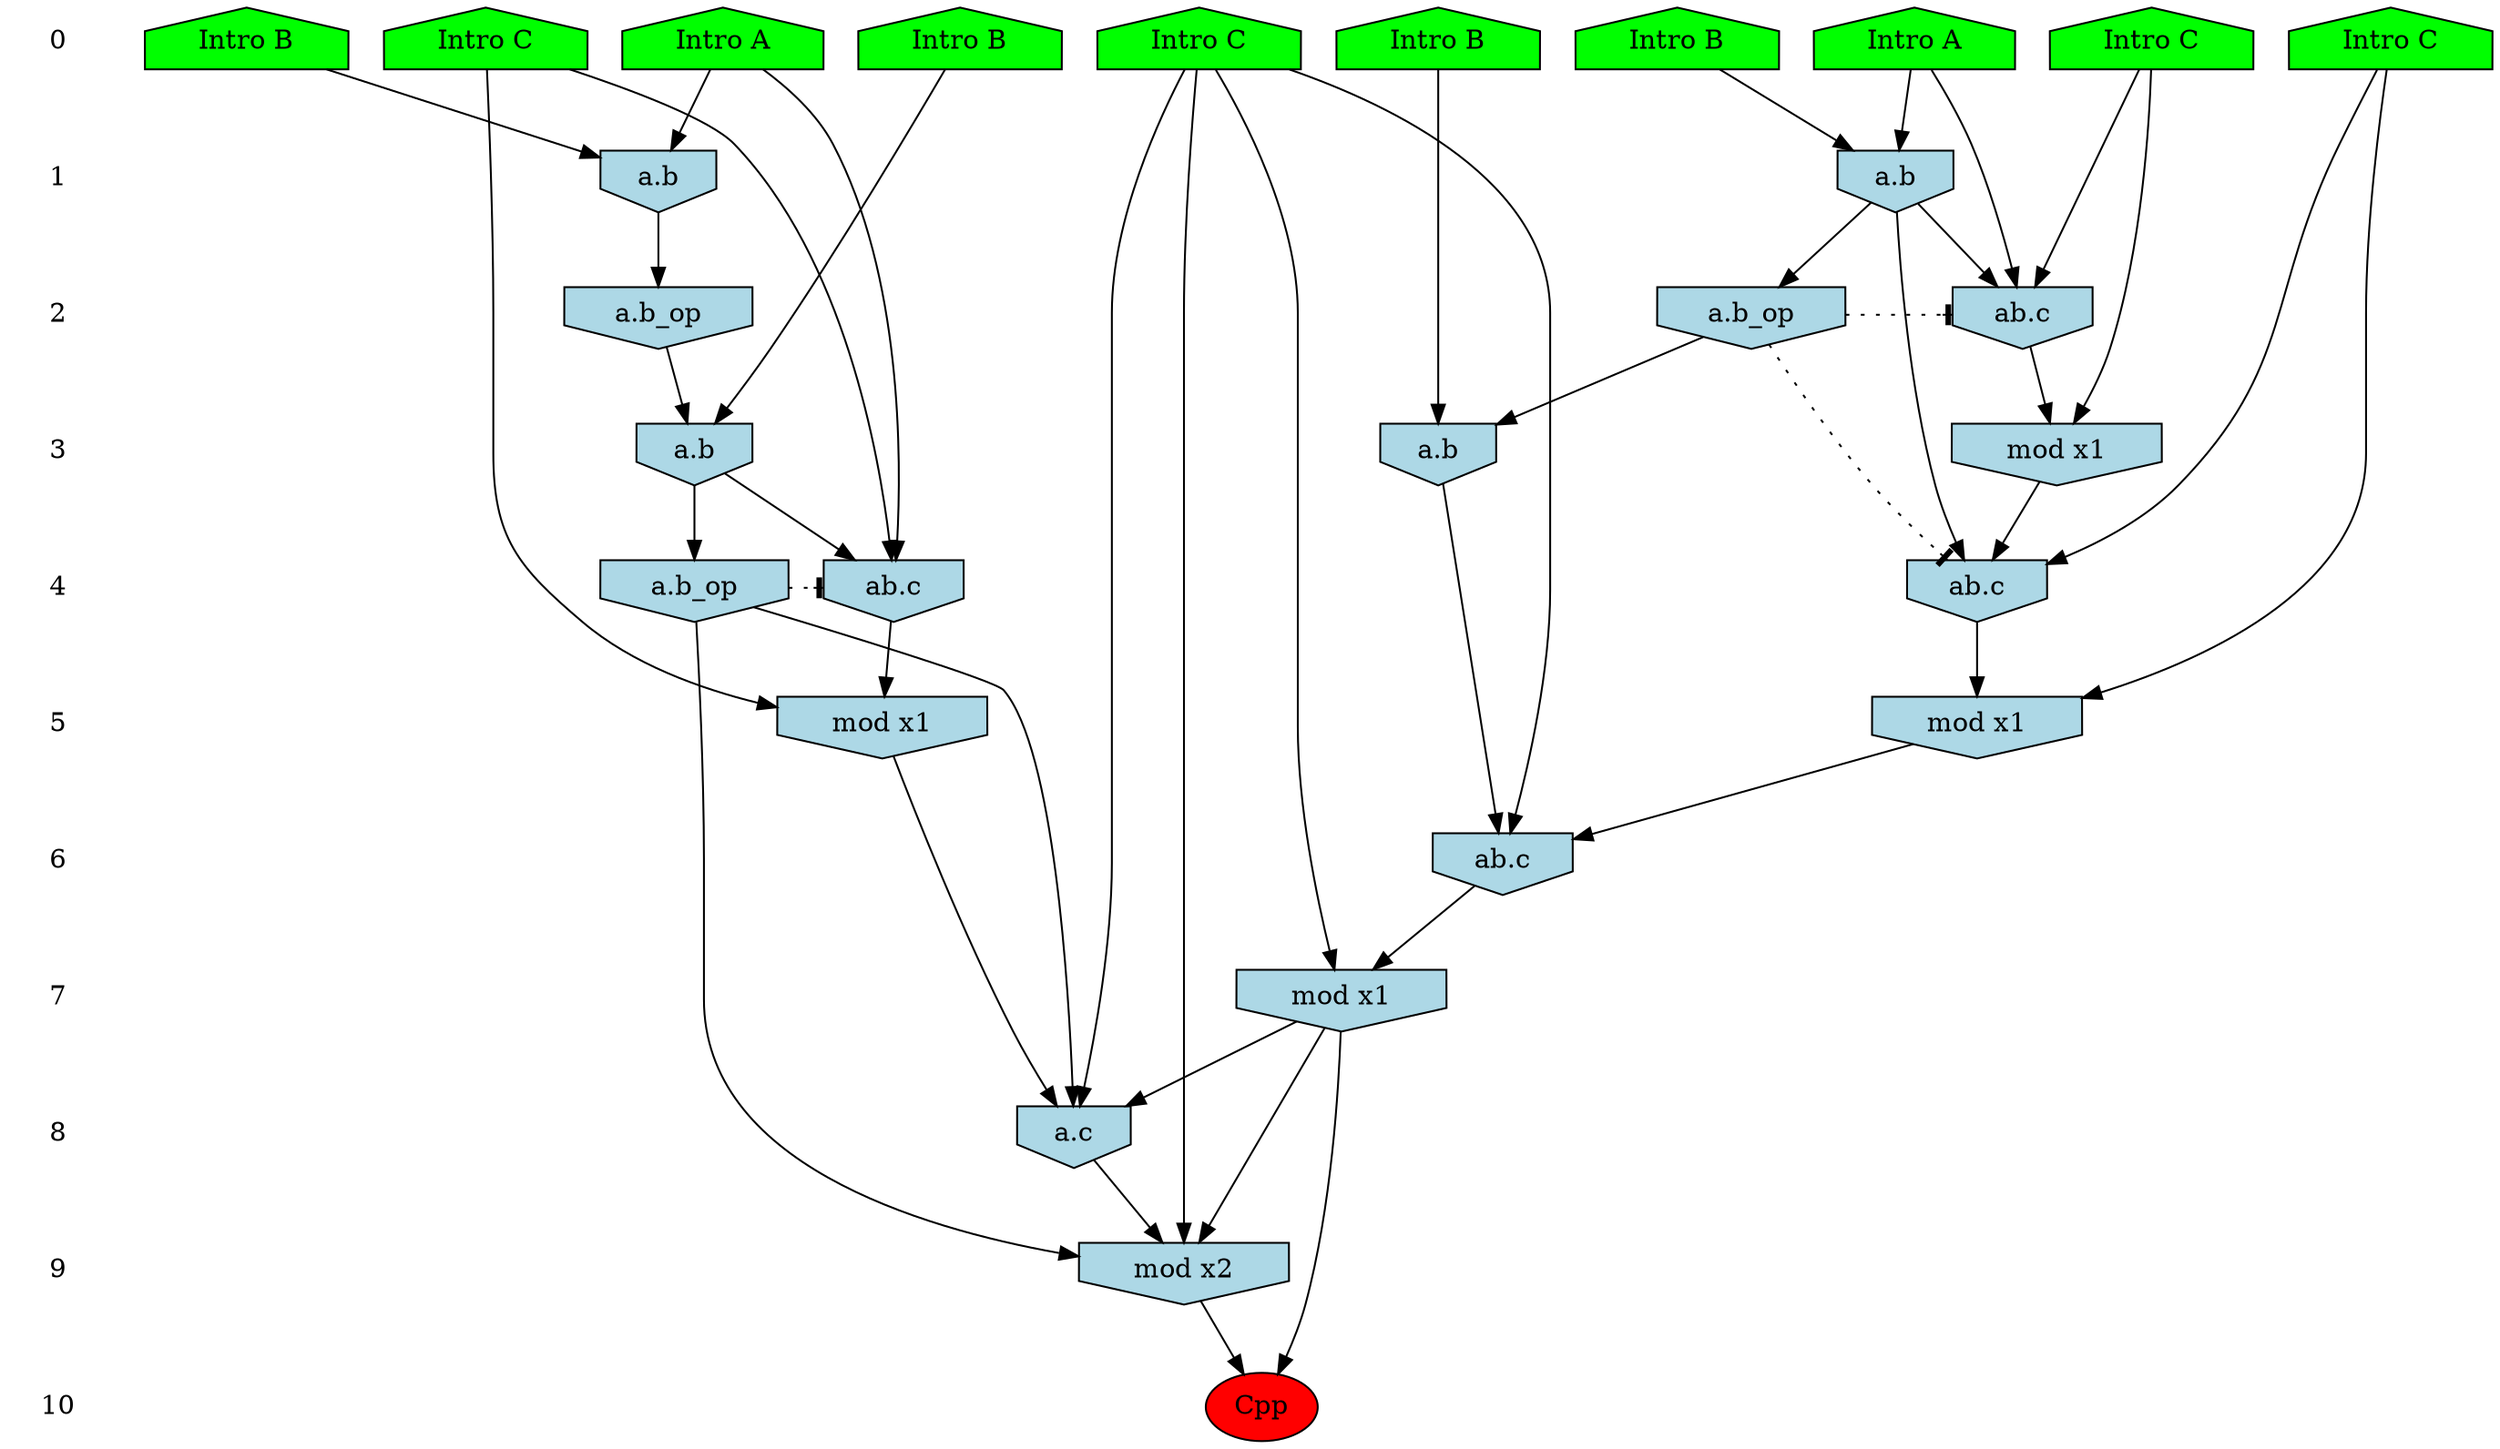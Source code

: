 /* Compression of 1 causal flows obtained in average at 1.778493E+01 t.u */
/* Compressed causal flows were: [3153] */
digraph G{
 ranksep=.5 ; 
{ rank = same ; "0" [shape=plaintext] ; node_1 [label ="Intro A", shape=house, style=filled, fillcolor=green] ;
node_2 [label ="Intro B", shape=house, style=filled, fillcolor=green] ;
node_3 [label ="Intro B", shape=house, style=filled, fillcolor=green] ;
node_4 [label ="Intro B", shape=house, style=filled, fillcolor=green] ;
node_5 [label ="Intro B", shape=house, style=filled, fillcolor=green] ;
node_6 [label ="Intro A", shape=house, style=filled, fillcolor=green] ;
node_7 [label ="Intro C", shape=house, style=filled, fillcolor=green] ;
node_8 [label ="Intro C", shape=house, style=filled, fillcolor=green] ;
node_9 [label ="Intro C", shape=house, style=filled, fillcolor=green] ;
node_10 [label ="Intro C", shape=house, style=filled, fillcolor=green] ;
}
{ rank = same ; "1" [shape=plaintext] ; node_11 [label="a.b", shape=invhouse, style=filled, fillcolor = lightblue] ;
node_19 [label="a.b", shape=invhouse, style=filled, fillcolor = lightblue] ;
}
{ rank = same ; "2" [shape=plaintext] ; node_12 [label="ab.c", shape=invhouse, style=filled, fillcolor = lightblue] ;
node_16 [label="a.b_op", shape=invhouse, style=filled, fillcolor = lightblue] ;
node_20 [label="a.b_op", shape=invhouse, style=filled, fillcolor = lightblue] ;
}
{ rank = same ; "3" [shape=plaintext] ; node_13 [label="mod x1", shape=invhouse, style=filled, fillcolor = lightblue] ;
node_17 [label="a.b", shape=invhouse, style=filled, fillcolor = lightblue] ;
node_21 [label="a.b", shape=invhouse, style=filled, fillcolor = lightblue] ;
}
{ rank = same ; "4" [shape=plaintext] ; node_14 [label="ab.c", shape=invhouse, style=filled, fillcolor = lightblue] ;
node_23 [label="ab.c", shape=invhouse, style=filled, fillcolor = lightblue] ;
node_24 [label="a.b_op", shape=invhouse, style=filled, fillcolor = lightblue] ;
}
{ rank = same ; "5" [shape=plaintext] ; node_15 [label="mod x1", shape=invhouse, style=filled, fillcolor = lightblue] ;
node_25 [label="mod x1", shape=invhouse, style=filled, fillcolor = lightblue] ;
}
{ rank = same ; "6" [shape=plaintext] ; node_18 [label="ab.c", shape=invhouse, style=filled, fillcolor = lightblue] ;
}
{ rank = same ; "7" [shape=plaintext] ; node_22 [label="mod x1", shape=invhouse, style=filled, fillcolor = lightblue] ;
}
{ rank = same ; "8" [shape=plaintext] ; node_26 [label="a.c", shape=invhouse, style=filled, fillcolor = lightblue] ;
}
{ rank = same ; "9" [shape=plaintext] ; node_27 [label="mod x2", shape=invhouse, style=filled, fillcolor = lightblue] ;
}
{ rank = same ; "10" [shape=plaintext] ; node_28 [label ="Cpp", style=filled, fillcolor=red] ;
}
"0" -> "1" [style="invis"]; 
"1" -> "2" [style="invis"]; 
"2" -> "3" [style="invis"]; 
"3" -> "4" [style="invis"]; 
"4" -> "5" [style="invis"]; 
"5" -> "6" [style="invis"]; 
"6" -> "7" [style="invis"]; 
"7" -> "8" [style="invis"]; 
"8" -> "9" [style="invis"]; 
"9" -> "10" [style="invis"]; 
node_3 -> node_11
node_6 -> node_11
node_6 -> node_12
node_8 -> node_12
node_11 -> node_12
node_8 -> node_13
node_12 -> node_13
node_10 -> node_14
node_11 -> node_14
node_13 -> node_14
node_10 -> node_15
node_14 -> node_15
node_11 -> node_16
node_5 -> node_17
node_16 -> node_17
node_7 -> node_18
node_15 -> node_18
node_17 -> node_18
node_1 -> node_19
node_4 -> node_19
node_19 -> node_20
node_2 -> node_21
node_20 -> node_21
node_7 -> node_22
node_18 -> node_22
node_1 -> node_23
node_9 -> node_23
node_21 -> node_23
node_21 -> node_24
node_9 -> node_25
node_23 -> node_25
node_7 -> node_26
node_22 -> node_26
node_24 -> node_26
node_25 -> node_26
node_7 -> node_27
node_22 -> node_27
node_24 -> node_27
node_26 -> node_27
node_22 -> node_28
node_27 -> node_28
node_16 -> node_14 [style=dotted, arrowhead = tee] 
node_16 -> node_12 [style=dotted, arrowhead = tee] 
node_24 -> node_23 [style=dotted, arrowhead = tee] 
}
/*
 Dot generation time: 0.000125
*/